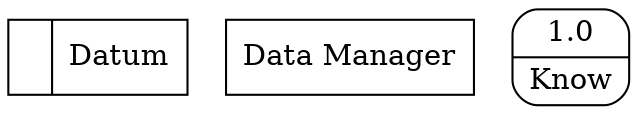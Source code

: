 digraph dfd2{ 
node[shape=record]
200 [label="<f0>  |<f1> Datum " ];
201 [label="Data Manager" shape=box];
202 [label="{<f0> 1.0|<f1> Know }" shape=Mrecord];
}